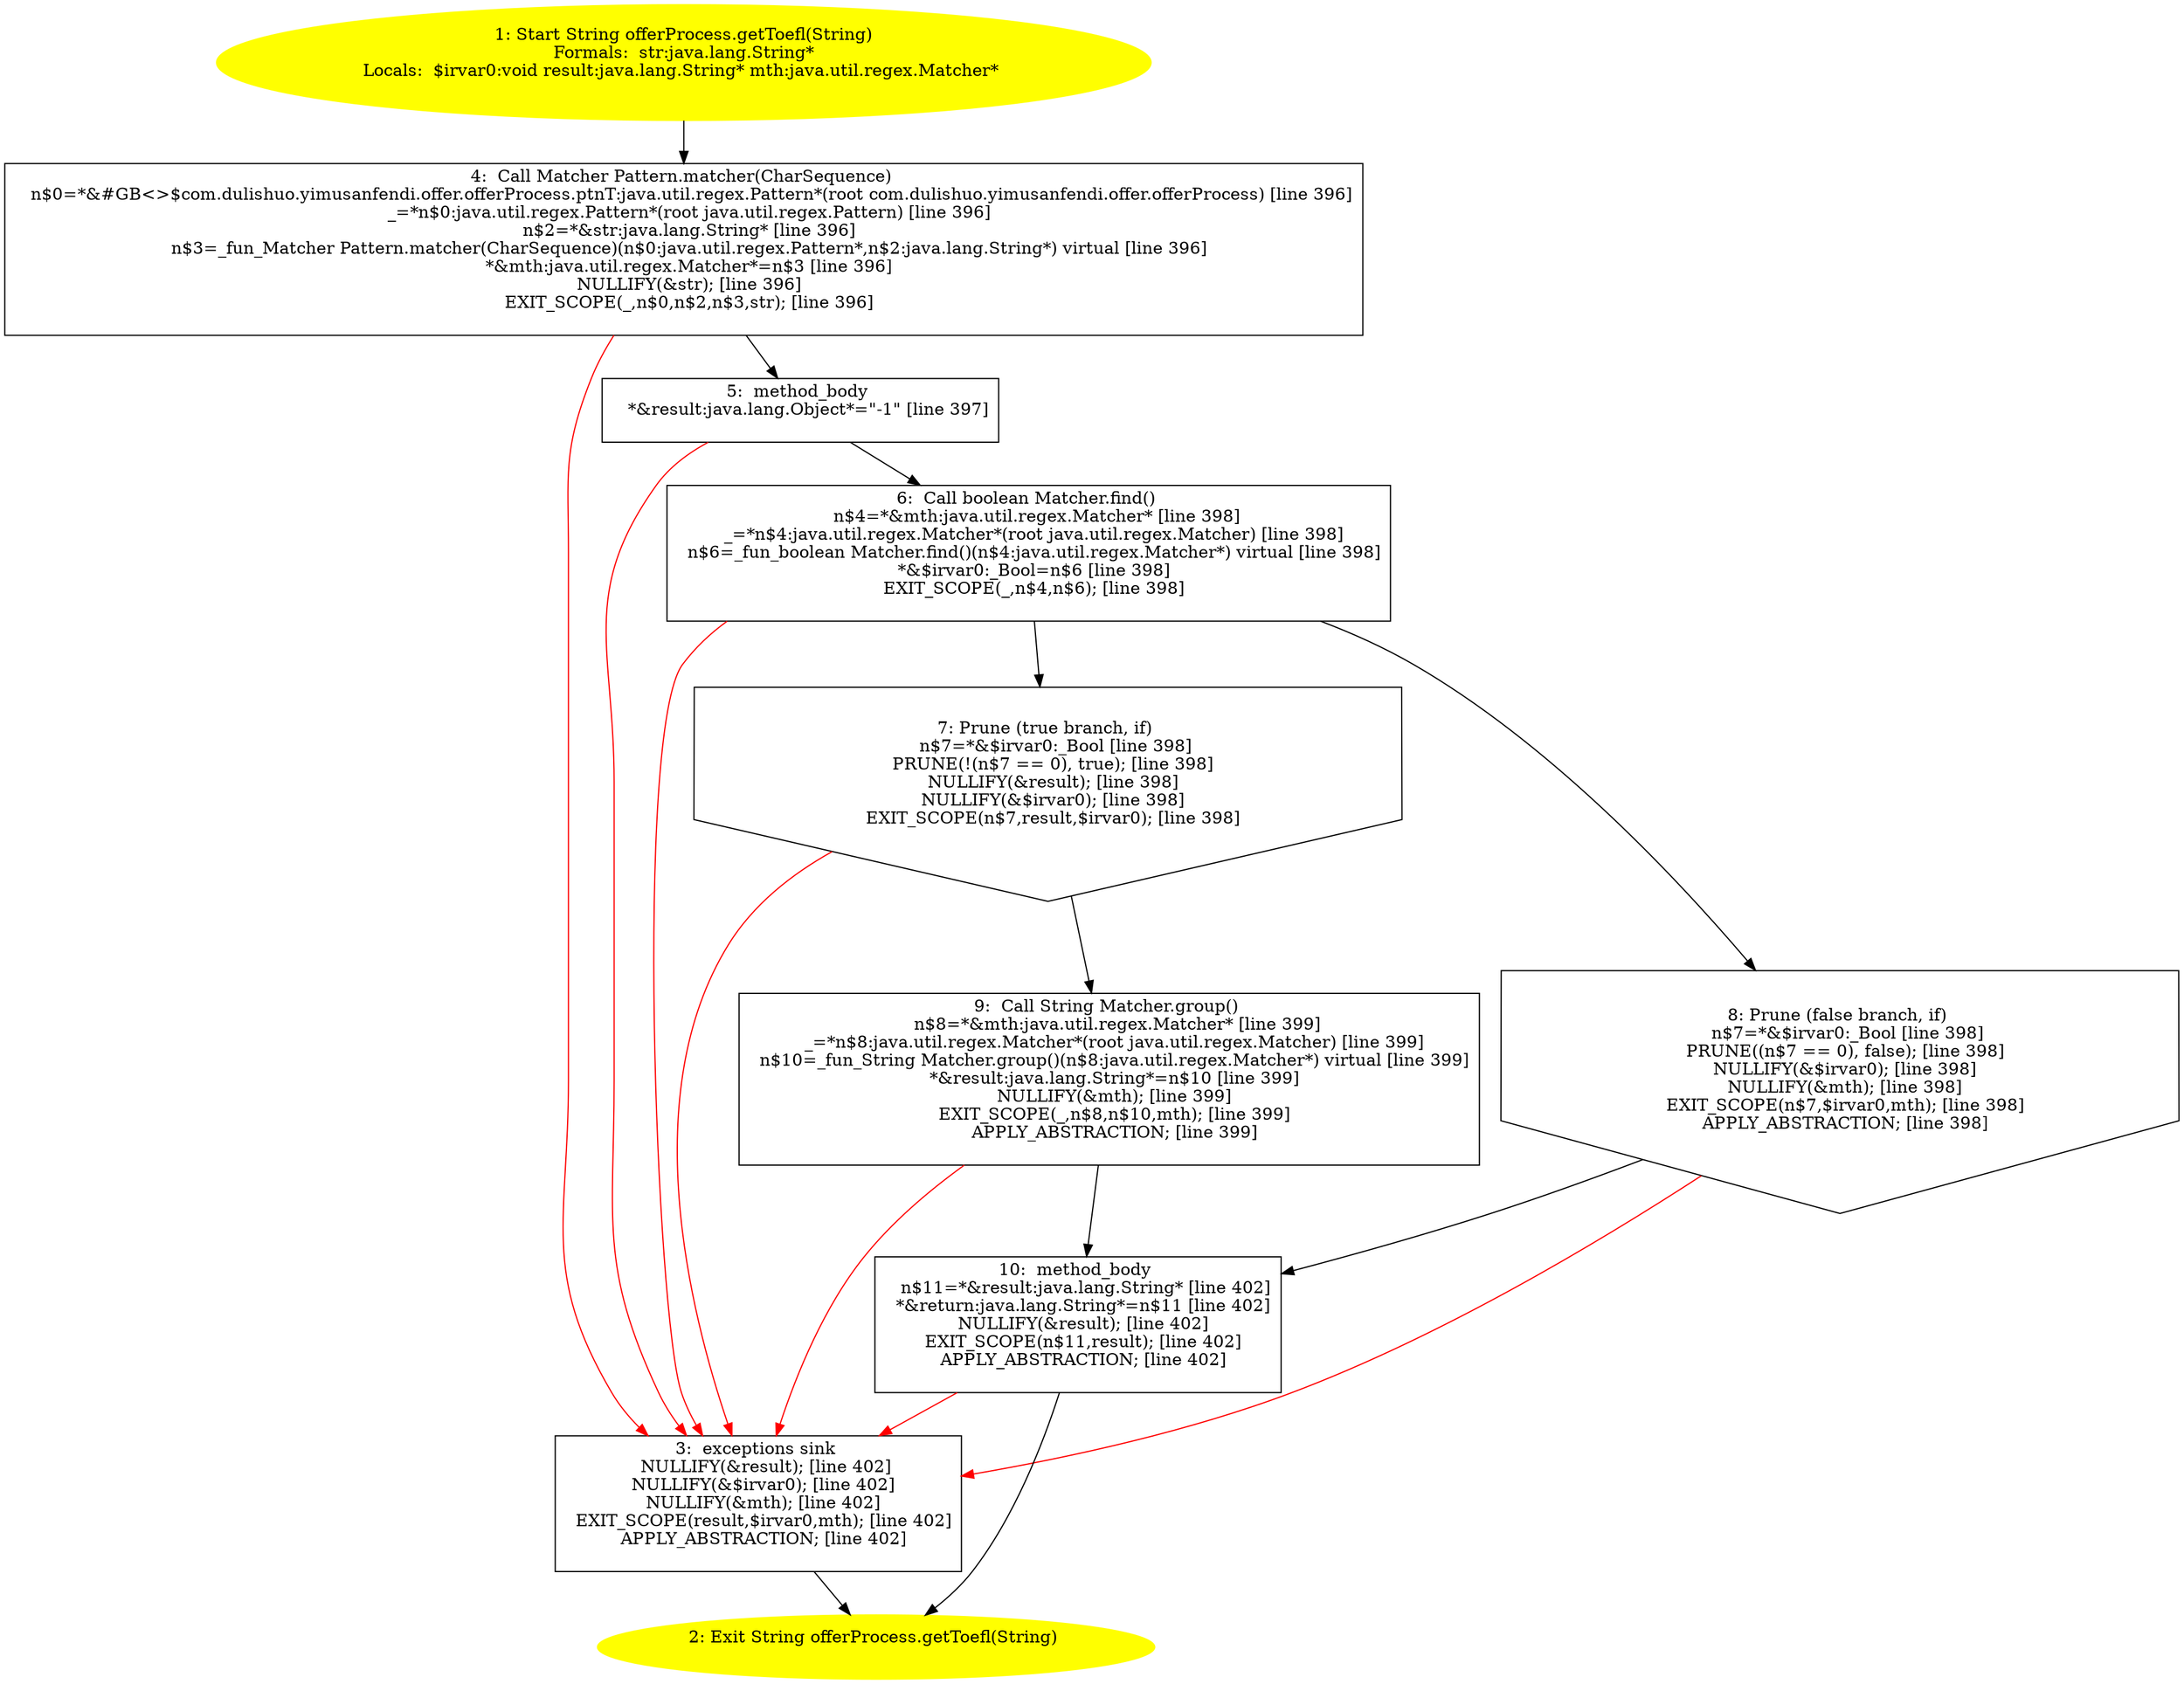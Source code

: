 /* @generated */
digraph cfg {
"com.dulishuo.yimusanfendi.offer.offerProcess.getToefl(java.lang.String):java.lang.String.68340eaa54fda8ce463d768530941b7b_1" [label="1: Start String offerProcess.getToefl(String)\nFormals:  str:java.lang.String*\nLocals:  $irvar0:void result:java.lang.String* mth:java.util.regex.Matcher* \n  " color=yellow style=filled]
	

	 "com.dulishuo.yimusanfendi.offer.offerProcess.getToefl(java.lang.String):java.lang.String.68340eaa54fda8ce463d768530941b7b_1" -> "com.dulishuo.yimusanfendi.offer.offerProcess.getToefl(java.lang.String):java.lang.String.68340eaa54fda8ce463d768530941b7b_4" ;
"com.dulishuo.yimusanfendi.offer.offerProcess.getToefl(java.lang.String):java.lang.String.68340eaa54fda8ce463d768530941b7b_2" [label="2: Exit String offerProcess.getToefl(String) \n  " color=yellow style=filled]
	

"com.dulishuo.yimusanfendi.offer.offerProcess.getToefl(java.lang.String):java.lang.String.68340eaa54fda8ce463d768530941b7b_3" [label="3:  exceptions sink \n   NULLIFY(&result); [line 402]\n  NULLIFY(&$irvar0); [line 402]\n  NULLIFY(&mth); [line 402]\n  EXIT_SCOPE(result,$irvar0,mth); [line 402]\n  APPLY_ABSTRACTION; [line 402]\n " shape="box"]
	

	 "com.dulishuo.yimusanfendi.offer.offerProcess.getToefl(java.lang.String):java.lang.String.68340eaa54fda8ce463d768530941b7b_3" -> "com.dulishuo.yimusanfendi.offer.offerProcess.getToefl(java.lang.String):java.lang.String.68340eaa54fda8ce463d768530941b7b_2" ;
"com.dulishuo.yimusanfendi.offer.offerProcess.getToefl(java.lang.String):java.lang.String.68340eaa54fda8ce463d768530941b7b_4" [label="4:  Call Matcher Pattern.matcher(CharSequence) \n   n$0=*&#GB<>$com.dulishuo.yimusanfendi.offer.offerProcess.ptnT:java.util.regex.Pattern*(root com.dulishuo.yimusanfendi.offer.offerProcess) [line 396]\n  _=*n$0:java.util.regex.Pattern*(root java.util.regex.Pattern) [line 396]\n  n$2=*&str:java.lang.String* [line 396]\n  n$3=_fun_Matcher Pattern.matcher(CharSequence)(n$0:java.util.regex.Pattern*,n$2:java.lang.String*) virtual [line 396]\n  *&mth:java.util.regex.Matcher*=n$3 [line 396]\n  NULLIFY(&str); [line 396]\n  EXIT_SCOPE(_,n$0,n$2,n$3,str); [line 396]\n " shape="box"]
	

	 "com.dulishuo.yimusanfendi.offer.offerProcess.getToefl(java.lang.String):java.lang.String.68340eaa54fda8ce463d768530941b7b_4" -> "com.dulishuo.yimusanfendi.offer.offerProcess.getToefl(java.lang.String):java.lang.String.68340eaa54fda8ce463d768530941b7b_5" ;
	 "com.dulishuo.yimusanfendi.offer.offerProcess.getToefl(java.lang.String):java.lang.String.68340eaa54fda8ce463d768530941b7b_4" -> "com.dulishuo.yimusanfendi.offer.offerProcess.getToefl(java.lang.String):java.lang.String.68340eaa54fda8ce463d768530941b7b_3" [color="red" ];
"com.dulishuo.yimusanfendi.offer.offerProcess.getToefl(java.lang.String):java.lang.String.68340eaa54fda8ce463d768530941b7b_5" [label="5:  method_body \n   *&result:java.lang.Object*=\"-1\" [line 397]\n " shape="box"]
	

	 "com.dulishuo.yimusanfendi.offer.offerProcess.getToefl(java.lang.String):java.lang.String.68340eaa54fda8ce463d768530941b7b_5" -> "com.dulishuo.yimusanfendi.offer.offerProcess.getToefl(java.lang.String):java.lang.String.68340eaa54fda8ce463d768530941b7b_6" ;
	 "com.dulishuo.yimusanfendi.offer.offerProcess.getToefl(java.lang.String):java.lang.String.68340eaa54fda8ce463d768530941b7b_5" -> "com.dulishuo.yimusanfendi.offer.offerProcess.getToefl(java.lang.String):java.lang.String.68340eaa54fda8ce463d768530941b7b_3" [color="red" ];
"com.dulishuo.yimusanfendi.offer.offerProcess.getToefl(java.lang.String):java.lang.String.68340eaa54fda8ce463d768530941b7b_6" [label="6:  Call boolean Matcher.find() \n   n$4=*&mth:java.util.regex.Matcher* [line 398]\n  _=*n$4:java.util.regex.Matcher*(root java.util.regex.Matcher) [line 398]\n  n$6=_fun_boolean Matcher.find()(n$4:java.util.regex.Matcher*) virtual [line 398]\n  *&$irvar0:_Bool=n$6 [line 398]\n  EXIT_SCOPE(_,n$4,n$6); [line 398]\n " shape="box"]
	

	 "com.dulishuo.yimusanfendi.offer.offerProcess.getToefl(java.lang.String):java.lang.String.68340eaa54fda8ce463d768530941b7b_6" -> "com.dulishuo.yimusanfendi.offer.offerProcess.getToefl(java.lang.String):java.lang.String.68340eaa54fda8ce463d768530941b7b_7" ;
	 "com.dulishuo.yimusanfendi.offer.offerProcess.getToefl(java.lang.String):java.lang.String.68340eaa54fda8ce463d768530941b7b_6" -> "com.dulishuo.yimusanfendi.offer.offerProcess.getToefl(java.lang.String):java.lang.String.68340eaa54fda8ce463d768530941b7b_8" ;
	 "com.dulishuo.yimusanfendi.offer.offerProcess.getToefl(java.lang.String):java.lang.String.68340eaa54fda8ce463d768530941b7b_6" -> "com.dulishuo.yimusanfendi.offer.offerProcess.getToefl(java.lang.String):java.lang.String.68340eaa54fda8ce463d768530941b7b_3" [color="red" ];
"com.dulishuo.yimusanfendi.offer.offerProcess.getToefl(java.lang.String):java.lang.String.68340eaa54fda8ce463d768530941b7b_7" [label="7: Prune (true branch, if) \n   n$7=*&$irvar0:_Bool [line 398]\n  PRUNE(!(n$7 == 0), true); [line 398]\n  NULLIFY(&result); [line 398]\n  NULLIFY(&$irvar0); [line 398]\n  EXIT_SCOPE(n$7,result,$irvar0); [line 398]\n " shape="invhouse"]
	

	 "com.dulishuo.yimusanfendi.offer.offerProcess.getToefl(java.lang.String):java.lang.String.68340eaa54fda8ce463d768530941b7b_7" -> "com.dulishuo.yimusanfendi.offer.offerProcess.getToefl(java.lang.String):java.lang.String.68340eaa54fda8ce463d768530941b7b_9" ;
	 "com.dulishuo.yimusanfendi.offer.offerProcess.getToefl(java.lang.String):java.lang.String.68340eaa54fda8ce463d768530941b7b_7" -> "com.dulishuo.yimusanfendi.offer.offerProcess.getToefl(java.lang.String):java.lang.String.68340eaa54fda8ce463d768530941b7b_3" [color="red" ];
"com.dulishuo.yimusanfendi.offer.offerProcess.getToefl(java.lang.String):java.lang.String.68340eaa54fda8ce463d768530941b7b_8" [label="8: Prune (false branch, if) \n   n$7=*&$irvar0:_Bool [line 398]\n  PRUNE((n$7 == 0), false); [line 398]\n  NULLIFY(&$irvar0); [line 398]\n  NULLIFY(&mth); [line 398]\n  EXIT_SCOPE(n$7,$irvar0,mth); [line 398]\n  APPLY_ABSTRACTION; [line 398]\n " shape="invhouse"]
	

	 "com.dulishuo.yimusanfendi.offer.offerProcess.getToefl(java.lang.String):java.lang.String.68340eaa54fda8ce463d768530941b7b_8" -> "com.dulishuo.yimusanfendi.offer.offerProcess.getToefl(java.lang.String):java.lang.String.68340eaa54fda8ce463d768530941b7b_10" ;
	 "com.dulishuo.yimusanfendi.offer.offerProcess.getToefl(java.lang.String):java.lang.String.68340eaa54fda8ce463d768530941b7b_8" -> "com.dulishuo.yimusanfendi.offer.offerProcess.getToefl(java.lang.String):java.lang.String.68340eaa54fda8ce463d768530941b7b_3" [color="red" ];
"com.dulishuo.yimusanfendi.offer.offerProcess.getToefl(java.lang.String):java.lang.String.68340eaa54fda8ce463d768530941b7b_9" [label="9:  Call String Matcher.group() \n   n$8=*&mth:java.util.regex.Matcher* [line 399]\n  _=*n$8:java.util.regex.Matcher*(root java.util.regex.Matcher) [line 399]\n  n$10=_fun_String Matcher.group()(n$8:java.util.regex.Matcher*) virtual [line 399]\n  *&result:java.lang.String*=n$10 [line 399]\n  NULLIFY(&mth); [line 399]\n  EXIT_SCOPE(_,n$8,n$10,mth); [line 399]\n  APPLY_ABSTRACTION; [line 399]\n " shape="box"]
	

	 "com.dulishuo.yimusanfendi.offer.offerProcess.getToefl(java.lang.String):java.lang.String.68340eaa54fda8ce463d768530941b7b_9" -> "com.dulishuo.yimusanfendi.offer.offerProcess.getToefl(java.lang.String):java.lang.String.68340eaa54fda8ce463d768530941b7b_10" ;
	 "com.dulishuo.yimusanfendi.offer.offerProcess.getToefl(java.lang.String):java.lang.String.68340eaa54fda8ce463d768530941b7b_9" -> "com.dulishuo.yimusanfendi.offer.offerProcess.getToefl(java.lang.String):java.lang.String.68340eaa54fda8ce463d768530941b7b_3" [color="red" ];
"com.dulishuo.yimusanfendi.offer.offerProcess.getToefl(java.lang.String):java.lang.String.68340eaa54fda8ce463d768530941b7b_10" [label="10:  method_body \n   n$11=*&result:java.lang.String* [line 402]\n  *&return:java.lang.String*=n$11 [line 402]\n  NULLIFY(&result); [line 402]\n  EXIT_SCOPE(n$11,result); [line 402]\n  APPLY_ABSTRACTION; [line 402]\n " shape="box"]
	

	 "com.dulishuo.yimusanfendi.offer.offerProcess.getToefl(java.lang.String):java.lang.String.68340eaa54fda8ce463d768530941b7b_10" -> "com.dulishuo.yimusanfendi.offer.offerProcess.getToefl(java.lang.String):java.lang.String.68340eaa54fda8ce463d768530941b7b_2" ;
	 "com.dulishuo.yimusanfendi.offer.offerProcess.getToefl(java.lang.String):java.lang.String.68340eaa54fda8ce463d768530941b7b_10" -> "com.dulishuo.yimusanfendi.offer.offerProcess.getToefl(java.lang.String):java.lang.String.68340eaa54fda8ce463d768530941b7b_3" [color="red" ];
}

